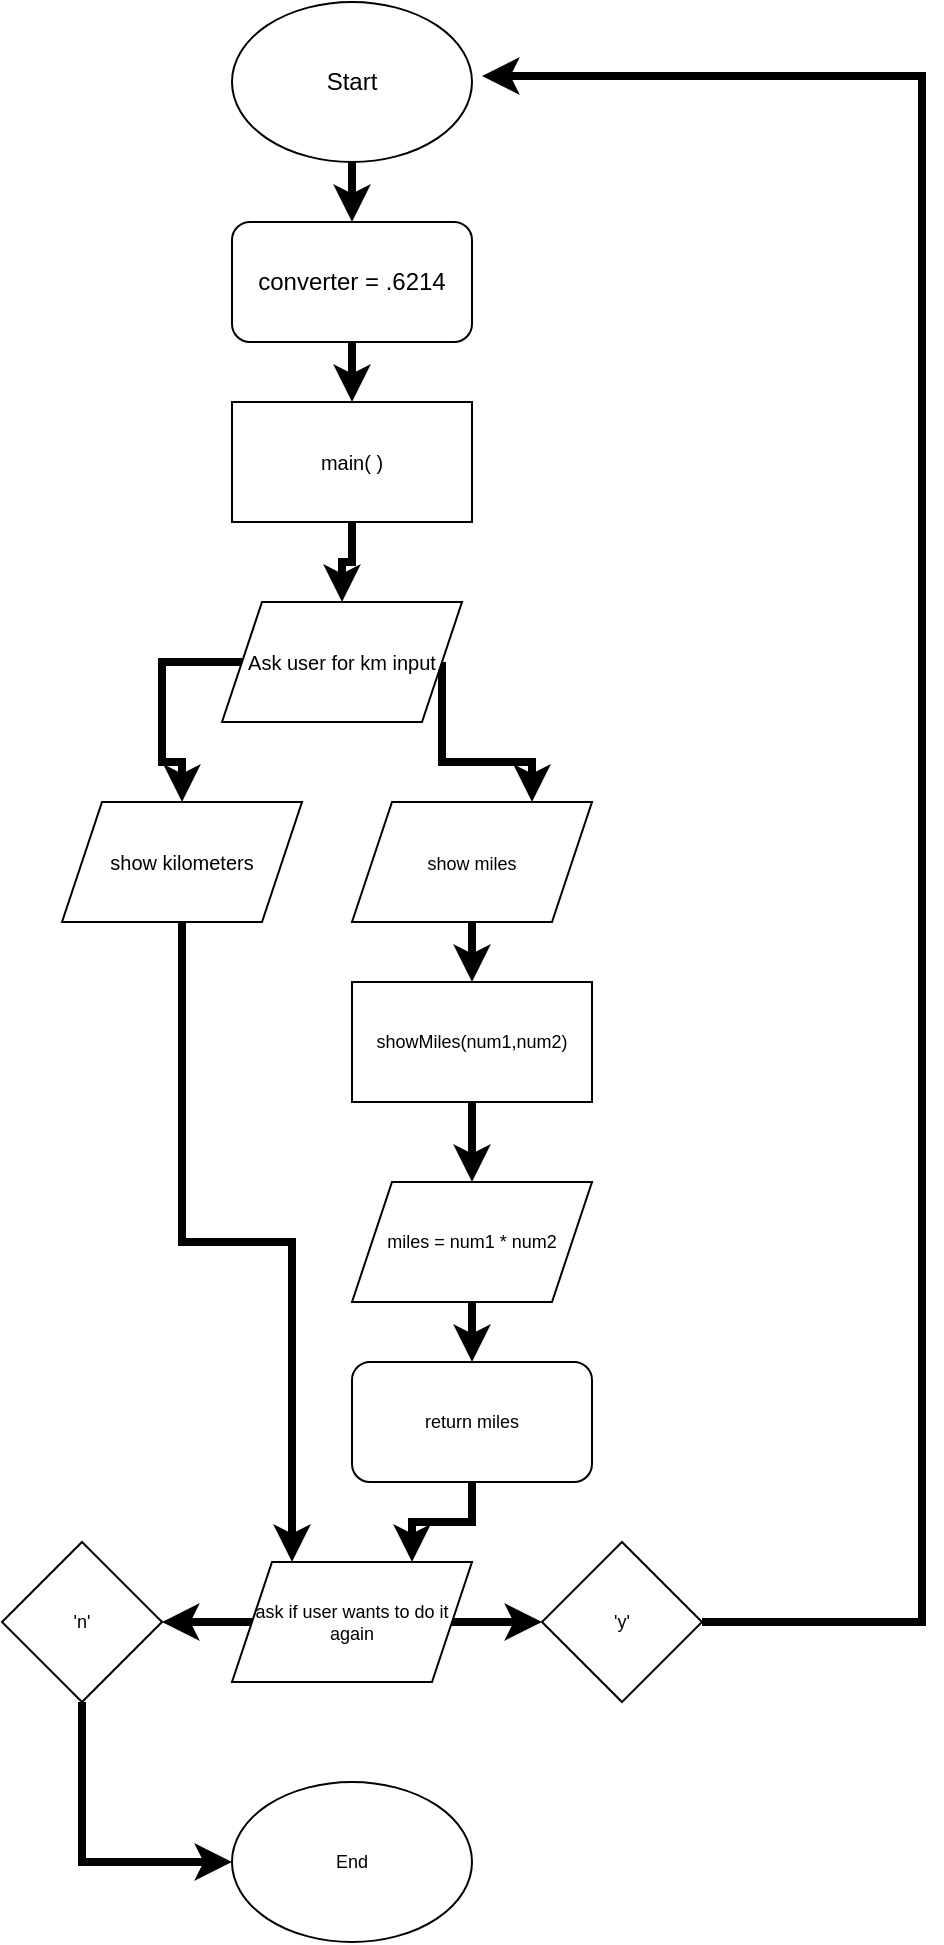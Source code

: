 <mxfile version="20.0.4" type="github"><diagram id="VsA6rTMFws308UIpKiJ9" name="Page-1"><mxGraphModel dx="322" dy="563" grid="1" gridSize="10" guides="1" tooltips="1" connect="1" arrows="1" fold="1" page="1" pageScale="1" pageWidth="850" pageHeight="1100" math="0" shadow="0"><root><mxCell id="0"/><mxCell id="1" parent="0"/><mxCell id="WrdlBxi-Xx7P-5vkzrKz-14" value="" style="edgeStyle=orthogonalEdgeStyle;rounded=0;orthogonalLoop=1;jettySize=auto;html=1;fontSize=9;strokeWidth=4;" edge="1" parent="1" source="WrdlBxi-Xx7P-5vkzrKz-1" target="WrdlBxi-Xx7P-5vkzrKz-2"><mxGeometry relative="1" as="geometry"/></mxCell><mxCell id="WrdlBxi-Xx7P-5vkzrKz-1" value="Start" style="ellipse;whiteSpace=wrap;html=1;" vertex="1" parent="1"><mxGeometry x="365" y="30" width="120" height="80" as="geometry"/></mxCell><mxCell id="WrdlBxi-Xx7P-5vkzrKz-15" value="" style="edgeStyle=orthogonalEdgeStyle;rounded=0;orthogonalLoop=1;jettySize=auto;html=1;fontSize=9;strokeWidth=4;" edge="1" parent="1" source="WrdlBxi-Xx7P-5vkzrKz-2" target="WrdlBxi-Xx7P-5vkzrKz-4"><mxGeometry relative="1" as="geometry"/></mxCell><mxCell id="WrdlBxi-Xx7P-5vkzrKz-2" value="converter = .6214" style="rounded=1;whiteSpace=wrap;html=1;" vertex="1" parent="1"><mxGeometry x="365" y="140" width="120" height="60" as="geometry"/></mxCell><mxCell id="WrdlBxi-Xx7P-5vkzrKz-18" style="edgeStyle=orthogonalEdgeStyle;rounded=0;orthogonalLoop=1;jettySize=auto;html=1;exitX=1;exitY=0.5;exitDx=0;exitDy=0;fontSize=9;strokeWidth=4;entryX=0.75;entryY=0;entryDx=0;entryDy=0;" edge="1" parent="1" source="WrdlBxi-Xx7P-5vkzrKz-3" target="WrdlBxi-Xx7P-5vkzrKz-6"><mxGeometry relative="1" as="geometry"><mxPoint x="520" y="420" as="targetPoint"/></mxGeometry></mxCell><mxCell id="WrdlBxi-Xx7P-5vkzrKz-19" style="edgeStyle=orthogonalEdgeStyle;rounded=0;orthogonalLoop=1;jettySize=auto;html=1;exitX=0;exitY=0.5;exitDx=0;exitDy=0;entryX=0.5;entryY=0;entryDx=0;entryDy=0;fontSize=9;strokeWidth=4;" edge="1" parent="1" source="WrdlBxi-Xx7P-5vkzrKz-3" target="WrdlBxi-Xx7P-5vkzrKz-5"><mxGeometry relative="1" as="geometry"><Array as="points"><mxPoint x="330" y="360"/><mxPoint x="330" y="410"/><mxPoint x="340" y="410"/></Array></mxGeometry></mxCell><mxCell id="WrdlBxi-Xx7P-5vkzrKz-3" value="&lt;font style=&quot;font-size: 10px;&quot;&gt;Ask user for km input&lt;/font&gt;" style="shape=parallelogram;perimeter=parallelogramPerimeter;whiteSpace=wrap;html=1;fixedSize=1;" vertex="1" parent="1"><mxGeometry x="360" y="330" width="120" height="60" as="geometry"/></mxCell><mxCell id="WrdlBxi-Xx7P-5vkzrKz-16" value="" style="edgeStyle=orthogonalEdgeStyle;rounded=0;orthogonalLoop=1;jettySize=auto;html=1;fontSize=9;strokeWidth=4;" edge="1" parent="1" source="WrdlBxi-Xx7P-5vkzrKz-4" target="WrdlBxi-Xx7P-5vkzrKz-3"><mxGeometry relative="1" as="geometry"/></mxCell><mxCell id="WrdlBxi-Xx7P-5vkzrKz-4" value="main( )" style="rounded=0;whiteSpace=wrap;html=1;fontSize=10;" vertex="1" parent="1"><mxGeometry x="365" y="230" width="120" height="60" as="geometry"/></mxCell><mxCell id="WrdlBxi-Xx7P-5vkzrKz-22" style="edgeStyle=orthogonalEdgeStyle;rounded=0;orthogonalLoop=1;jettySize=auto;html=1;exitX=0.5;exitY=1;exitDx=0;exitDy=0;entryX=0.25;entryY=0;entryDx=0;entryDy=0;fontSize=9;strokeWidth=4;" edge="1" parent="1" source="WrdlBxi-Xx7P-5vkzrKz-5" target="WrdlBxi-Xx7P-5vkzrKz-10"><mxGeometry relative="1" as="geometry"/></mxCell><mxCell id="WrdlBxi-Xx7P-5vkzrKz-5" value="show kilometers" style="shape=parallelogram;perimeter=parallelogramPerimeter;whiteSpace=wrap;html=1;fixedSize=1;fontSize=10;" vertex="1" parent="1"><mxGeometry x="280" y="430" width="120" height="60" as="geometry"/></mxCell><mxCell id="WrdlBxi-Xx7P-5vkzrKz-20" value="" style="edgeStyle=orthogonalEdgeStyle;rounded=0;orthogonalLoop=1;jettySize=auto;html=1;fontSize=9;strokeWidth=4;" edge="1" parent="1" source="WrdlBxi-Xx7P-5vkzrKz-6" target="WrdlBxi-Xx7P-5vkzrKz-7"><mxGeometry relative="1" as="geometry"/></mxCell><mxCell id="WrdlBxi-Xx7P-5vkzrKz-6" value="&lt;font style=&quot;font-size: 9px;&quot;&gt;show miles&lt;/font&gt;" style="shape=parallelogram;perimeter=parallelogramPerimeter;whiteSpace=wrap;html=1;fixedSize=1;fontSize=10;" vertex="1" parent="1"><mxGeometry x="425" y="430" width="120" height="60" as="geometry"/></mxCell><mxCell id="WrdlBxi-Xx7P-5vkzrKz-21" value="" style="edgeStyle=orthogonalEdgeStyle;rounded=0;orthogonalLoop=1;jettySize=auto;html=1;fontSize=9;strokeWidth=4;" edge="1" parent="1" source="WrdlBxi-Xx7P-5vkzrKz-7" target="WrdlBxi-Xx7P-5vkzrKz-8"><mxGeometry relative="1" as="geometry"/></mxCell><mxCell id="WrdlBxi-Xx7P-5vkzrKz-7" value="showMiles(num1,num2)" style="rounded=0;whiteSpace=wrap;html=1;fontSize=9;" vertex="1" parent="1"><mxGeometry x="425" y="520" width="120" height="60" as="geometry"/></mxCell><mxCell id="WrdlBxi-Xx7P-5vkzrKz-23" value="" style="edgeStyle=orthogonalEdgeStyle;rounded=0;orthogonalLoop=1;jettySize=auto;html=1;fontSize=9;strokeWidth=4;" edge="1" parent="1" source="WrdlBxi-Xx7P-5vkzrKz-8" target="WrdlBxi-Xx7P-5vkzrKz-9"><mxGeometry relative="1" as="geometry"/></mxCell><mxCell id="WrdlBxi-Xx7P-5vkzrKz-8" value="miles = num1 * num2" style="shape=parallelogram;perimeter=parallelogramPerimeter;whiteSpace=wrap;html=1;fixedSize=1;fontSize=9;" vertex="1" parent="1"><mxGeometry x="425" y="620" width="120" height="60" as="geometry"/></mxCell><mxCell id="WrdlBxi-Xx7P-5vkzrKz-24" style="edgeStyle=orthogonalEdgeStyle;rounded=0;orthogonalLoop=1;jettySize=auto;html=1;entryX=0.75;entryY=0;entryDx=0;entryDy=0;fontSize=9;strokeWidth=4;" edge="1" parent="1" source="WrdlBxi-Xx7P-5vkzrKz-9" target="WrdlBxi-Xx7P-5vkzrKz-10"><mxGeometry relative="1" as="geometry"/></mxCell><mxCell id="WrdlBxi-Xx7P-5vkzrKz-9" value="return miles" style="rounded=1;whiteSpace=wrap;html=1;fontSize=9;" vertex="1" parent="1"><mxGeometry x="425" y="710" width="120" height="60" as="geometry"/></mxCell><mxCell id="WrdlBxi-Xx7P-5vkzrKz-25" value="" style="edgeStyle=orthogonalEdgeStyle;rounded=0;orthogonalLoop=1;jettySize=auto;html=1;fontSize=9;strokeWidth=4;" edge="1" parent="1" source="WrdlBxi-Xx7P-5vkzrKz-10" target="WrdlBxi-Xx7P-5vkzrKz-11"><mxGeometry relative="1" as="geometry"/></mxCell><mxCell id="WrdlBxi-Xx7P-5vkzrKz-26" value="" style="edgeStyle=orthogonalEdgeStyle;rounded=0;orthogonalLoop=1;jettySize=auto;html=1;fontSize=9;strokeWidth=4;" edge="1" parent="1" source="WrdlBxi-Xx7P-5vkzrKz-10" target="WrdlBxi-Xx7P-5vkzrKz-12"><mxGeometry relative="1" as="geometry"/></mxCell><mxCell id="WrdlBxi-Xx7P-5vkzrKz-10" value="ask if user wants to do it again" style="shape=parallelogram;perimeter=parallelogramPerimeter;whiteSpace=wrap;html=1;fixedSize=1;fontSize=9;" vertex="1" parent="1"><mxGeometry x="365" y="810" width="120" height="60" as="geometry"/></mxCell><mxCell id="WrdlBxi-Xx7P-5vkzrKz-28" style="edgeStyle=orthogonalEdgeStyle;rounded=0;orthogonalLoop=1;jettySize=auto;html=1;fontSize=9;strokeWidth=4;" edge="1" parent="1" source="WrdlBxi-Xx7P-5vkzrKz-11"><mxGeometry relative="1" as="geometry"><mxPoint x="490" y="67" as="targetPoint"/><Array as="points"><mxPoint x="710" y="840"/><mxPoint x="710" y="67"/></Array></mxGeometry></mxCell><mxCell id="WrdlBxi-Xx7P-5vkzrKz-11" value="'y'" style="rhombus;whiteSpace=wrap;html=1;fontSize=9;" vertex="1" parent="1"><mxGeometry x="520" y="800" width="80" height="80" as="geometry"/></mxCell><mxCell id="WrdlBxi-Xx7P-5vkzrKz-27" style="edgeStyle=orthogonalEdgeStyle;rounded=0;orthogonalLoop=1;jettySize=auto;html=1;fontSize=9;strokeWidth=4;entryX=0;entryY=0.5;entryDx=0;entryDy=0;" edge="1" parent="1" source="WrdlBxi-Xx7P-5vkzrKz-12" target="WrdlBxi-Xx7P-5vkzrKz-13"><mxGeometry relative="1" as="geometry"><mxPoint x="290" y="960" as="targetPoint"/><Array as="points"><mxPoint x="290" y="960"/></Array></mxGeometry></mxCell><mxCell id="WrdlBxi-Xx7P-5vkzrKz-12" value="'n'" style="rhombus;whiteSpace=wrap;html=1;fontSize=9;" vertex="1" parent="1"><mxGeometry x="250" y="800" width="80" height="80" as="geometry"/></mxCell><mxCell id="WrdlBxi-Xx7P-5vkzrKz-13" value="End" style="ellipse;whiteSpace=wrap;html=1;fontSize=9;" vertex="1" parent="1"><mxGeometry x="365" y="920" width="120" height="80" as="geometry"/></mxCell></root></mxGraphModel></diagram></mxfile>